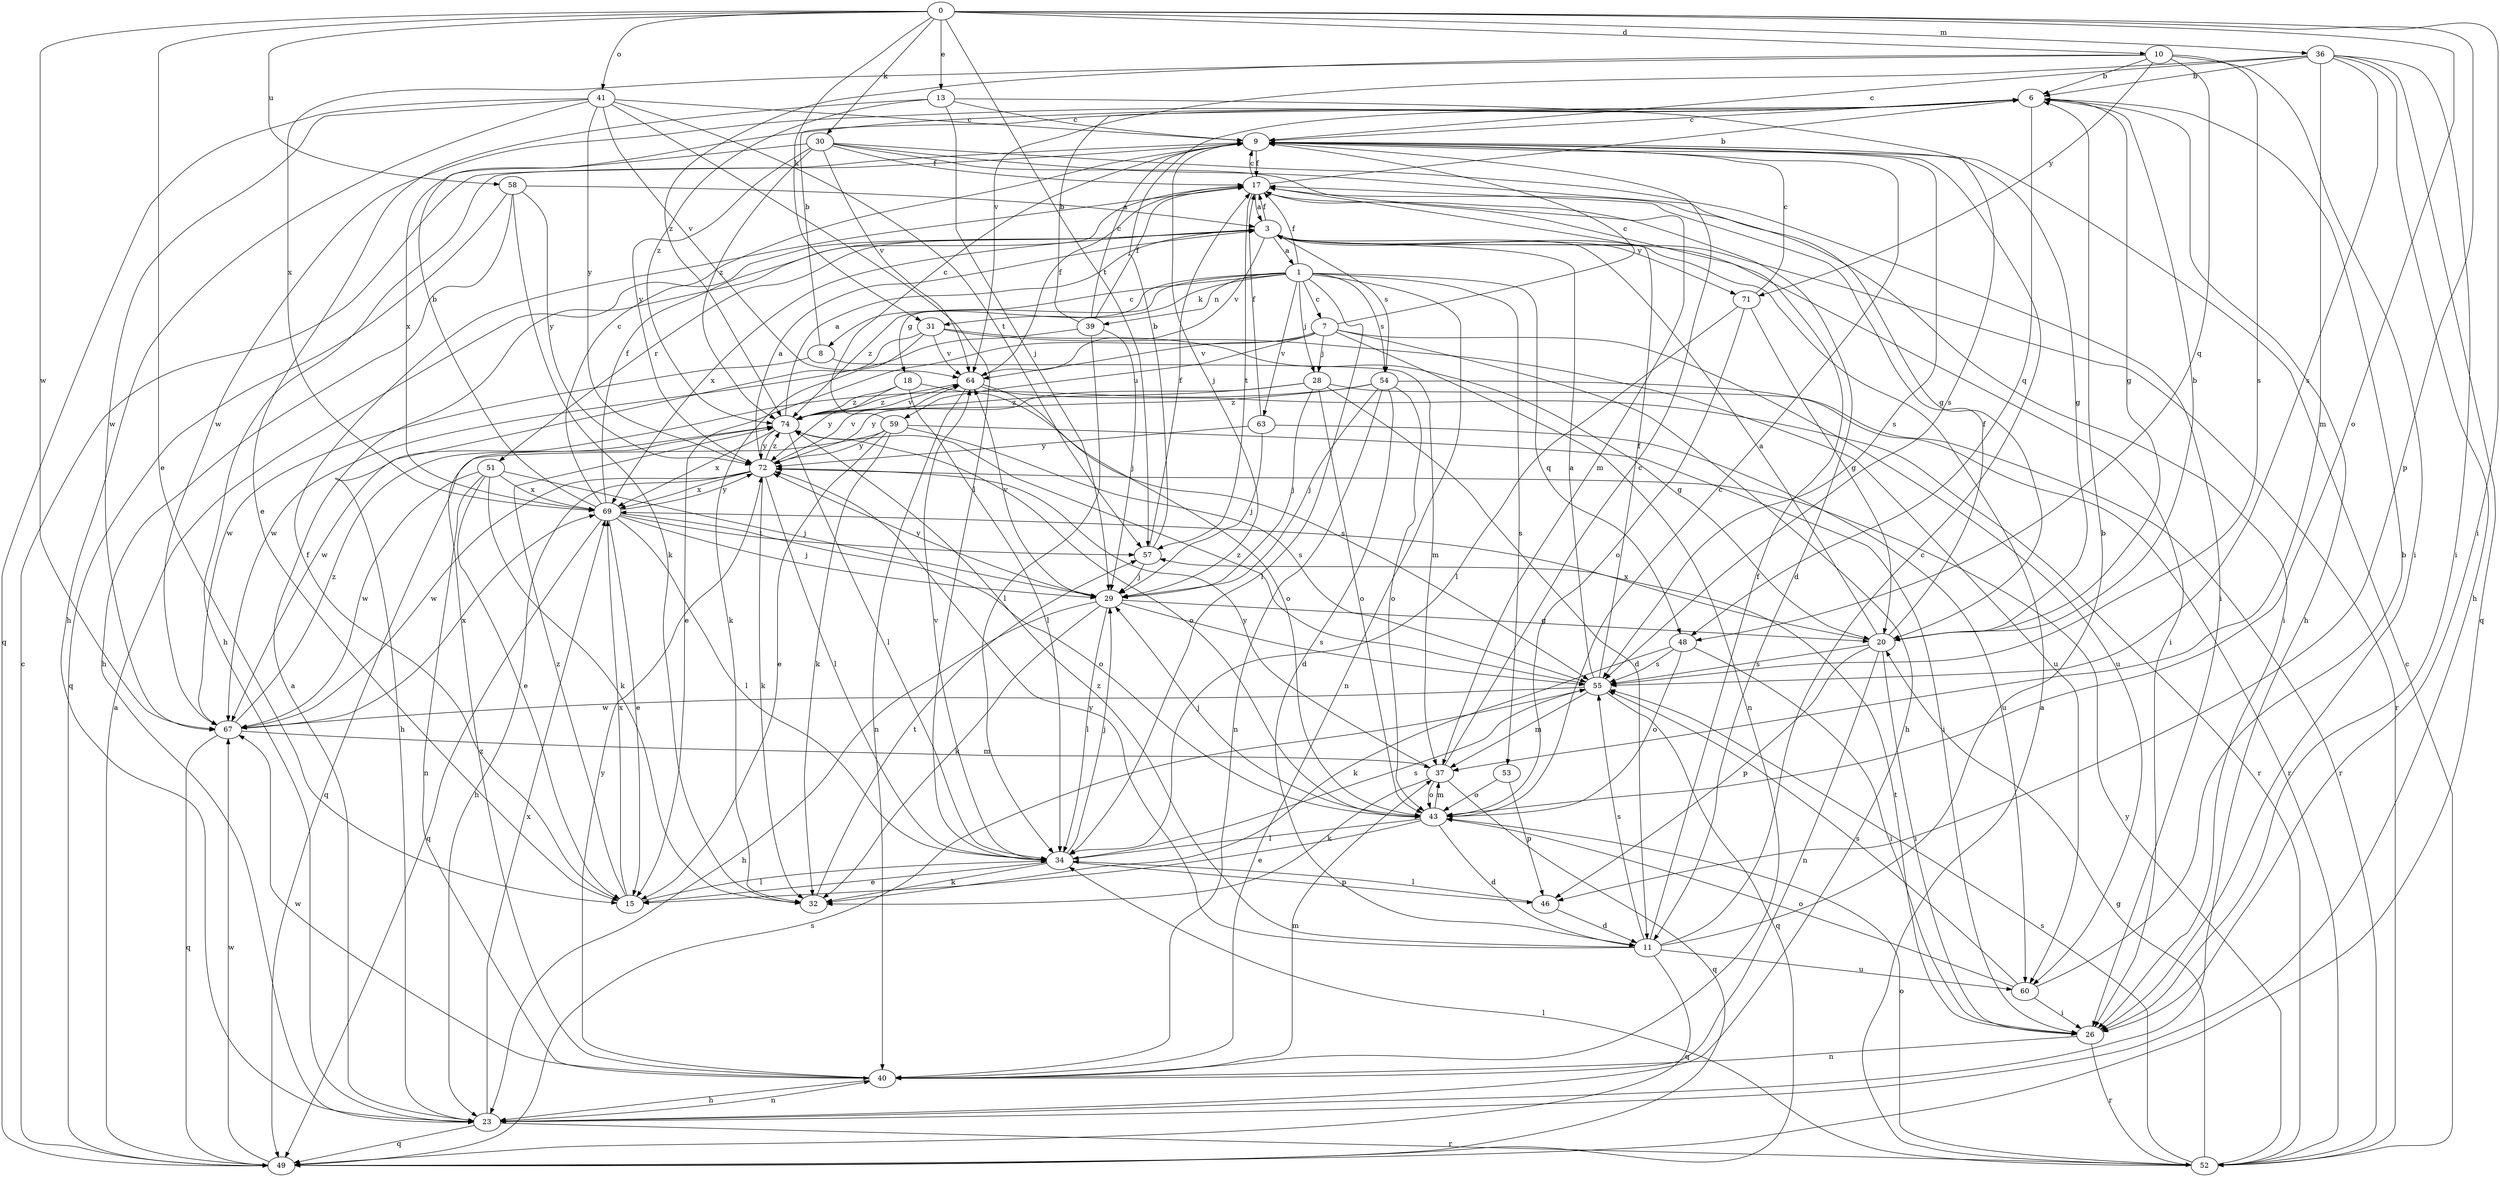 strict digraph  {
0;
1;
3;
6;
7;
8;
9;
10;
11;
13;
15;
17;
18;
20;
23;
26;
28;
29;
30;
31;
32;
34;
36;
37;
39;
40;
41;
43;
46;
48;
49;
51;
52;
53;
54;
55;
57;
58;
59;
60;
63;
64;
67;
69;
71;
72;
74;
0 -> 10  [label=d];
0 -> 13  [label=e];
0 -> 15  [label=e];
0 -> 26  [label=i];
0 -> 30  [label=k];
0 -> 31  [label=k];
0 -> 36  [label=m];
0 -> 41  [label=o];
0 -> 43  [label=o];
0 -> 46  [label=p];
0 -> 57  [label=t];
0 -> 58  [label=u];
0 -> 67  [label=w];
1 -> 7  [label=c];
1 -> 8  [label=c];
1 -> 17  [label=f];
1 -> 18  [label=g];
1 -> 28  [label=j];
1 -> 31  [label=k];
1 -> 34  [label=l];
1 -> 39  [label=n];
1 -> 40  [label=n];
1 -> 48  [label=q];
1 -> 53  [label=s];
1 -> 54  [label=s];
1 -> 63  [label=v];
1 -> 74  [label=z];
3 -> 1  [label=a];
3 -> 17  [label=f];
3 -> 26  [label=i];
3 -> 51  [label=r];
3 -> 52  [label=r];
3 -> 54  [label=s];
3 -> 64  [label=v];
3 -> 69  [label=x];
3 -> 71  [label=y];
6 -> 9  [label=c];
6 -> 20  [label=g];
6 -> 23  [label=h];
6 -> 48  [label=q];
6 -> 67  [label=w];
7 -> 9  [label=c];
7 -> 15  [label=e];
7 -> 23  [label=h];
7 -> 28  [label=j];
7 -> 40  [label=n];
7 -> 59  [label=u];
7 -> 60  [label=u];
7 -> 64  [label=v];
8 -> 6  [label=b];
8 -> 37  [label=m];
8 -> 67  [label=w];
9 -> 17  [label=f];
9 -> 20  [label=g];
9 -> 23  [label=h];
9 -> 29  [label=j];
9 -> 55  [label=s];
10 -> 6  [label=b];
10 -> 26  [label=i];
10 -> 48  [label=q];
10 -> 55  [label=s];
10 -> 69  [label=x];
10 -> 71  [label=y];
10 -> 74  [label=z];
11 -> 6  [label=b];
11 -> 9  [label=c];
11 -> 17  [label=f];
11 -> 49  [label=q];
11 -> 55  [label=s];
11 -> 60  [label=u];
11 -> 72  [label=y];
11 -> 74  [label=z];
13 -> 9  [label=c];
13 -> 15  [label=e];
13 -> 29  [label=j];
13 -> 55  [label=s];
13 -> 74  [label=z];
15 -> 17  [label=f];
15 -> 34  [label=l];
15 -> 69  [label=x];
15 -> 74  [label=z];
17 -> 3  [label=a];
17 -> 6  [label=b];
17 -> 9  [label=c];
17 -> 11  [label=d];
17 -> 26  [label=i];
17 -> 57  [label=t];
18 -> 34  [label=l];
18 -> 55  [label=s];
18 -> 72  [label=y];
18 -> 74  [label=z];
20 -> 3  [label=a];
20 -> 6  [label=b];
20 -> 17  [label=f];
20 -> 26  [label=i];
20 -> 40  [label=n];
20 -> 46  [label=p];
20 -> 55  [label=s];
20 -> 69  [label=x];
23 -> 3  [label=a];
23 -> 40  [label=n];
23 -> 49  [label=q];
23 -> 52  [label=r];
23 -> 69  [label=x];
26 -> 40  [label=n];
26 -> 52  [label=r];
26 -> 57  [label=t];
28 -> 11  [label=d];
28 -> 29  [label=j];
28 -> 43  [label=o];
28 -> 52  [label=r];
28 -> 72  [label=y];
28 -> 74  [label=z];
29 -> 20  [label=g];
29 -> 23  [label=h];
29 -> 32  [label=k];
29 -> 34  [label=l];
29 -> 55  [label=s];
29 -> 64  [label=v];
29 -> 72  [label=y];
30 -> 17  [label=f];
30 -> 20  [label=g];
30 -> 26  [label=i];
30 -> 37  [label=m];
30 -> 64  [label=v];
30 -> 69  [label=x];
30 -> 72  [label=y];
30 -> 74  [label=z];
31 -> 20  [label=g];
31 -> 23  [label=h];
31 -> 32  [label=k];
31 -> 60  [label=u];
31 -> 64  [label=v];
32 -> 57  [label=t];
34 -> 15  [label=e];
34 -> 29  [label=j];
34 -> 32  [label=k];
34 -> 46  [label=p];
34 -> 55  [label=s];
34 -> 64  [label=v];
36 -> 6  [label=b];
36 -> 9  [label=c];
36 -> 23  [label=h];
36 -> 26  [label=i];
36 -> 37  [label=m];
36 -> 49  [label=q];
36 -> 55  [label=s];
36 -> 64  [label=v];
37 -> 9  [label=c];
37 -> 32  [label=k];
37 -> 43  [label=o];
37 -> 49  [label=q];
37 -> 72  [label=y];
39 -> 6  [label=b];
39 -> 9  [label=c];
39 -> 17  [label=f];
39 -> 29  [label=j];
39 -> 34  [label=l];
39 -> 67  [label=w];
40 -> 23  [label=h];
40 -> 37  [label=m];
40 -> 67  [label=w];
40 -> 72  [label=y];
40 -> 74  [label=z];
41 -> 9  [label=c];
41 -> 23  [label=h];
41 -> 34  [label=l];
41 -> 49  [label=q];
41 -> 57  [label=t];
41 -> 64  [label=v];
41 -> 67  [label=w];
41 -> 72  [label=y];
43 -> 9  [label=c];
43 -> 11  [label=d];
43 -> 15  [label=e];
43 -> 29  [label=j];
43 -> 34  [label=l];
43 -> 37  [label=m];
46 -> 11  [label=d];
46 -> 34  [label=l];
48 -> 26  [label=i];
48 -> 32  [label=k];
48 -> 43  [label=o];
48 -> 55  [label=s];
49 -> 3  [label=a];
49 -> 9  [label=c];
49 -> 55  [label=s];
49 -> 67  [label=w];
51 -> 15  [label=e];
51 -> 29  [label=j];
51 -> 32  [label=k];
51 -> 40  [label=n];
51 -> 67  [label=w];
51 -> 69  [label=x];
52 -> 3  [label=a];
52 -> 9  [label=c];
52 -> 20  [label=g];
52 -> 34  [label=l];
52 -> 43  [label=o];
52 -> 55  [label=s];
52 -> 72  [label=y];
53 -> 43  [label=o];
53 -> 46  [label=p];
54 -> 11  [label=d];
54 -> 29  [label=j];
54 -> 40  [label=n];
54 -> 43  [label=o];
54 -> 52  [label=r];
54 -> 67  [label=w];
54 -> 74  [label=z];
55 -> 3  [label=a];
55 -> 17  [label=f];
55 -> 37  [label=m];
55 -> 49  [label=q];
55 -> 67  [label=w];
55 -> 74  [label=z];
57 -> 6  [label=b];
57 -> 17  [label=f];
57 -> 29  [label=j];
58 -> 3  [label=a];
58 -> 23  [label=h];
58 -> 32  [label=k];
58 -> 49  [label=q];
58 -> 72  [label=y];
59 -> 9  [label=c];
59 -> 15  [label=e];
59 -> 26  [label=i];
59 -> 32  [label=k];
59 -> 49  [label=q];
59 -> 55  [label=s];
59 -> 72  [label=y];
60 -> 6  [label=b];
60 -> 26  [label=i];
60 -> 43  [label=o];
60 -> 55  [label=s];
63 -> 17  [label=f];
63 -> 29  [label=j];
63 -> 60  [label=u];
63 -> 72  [label=y];
64 -> 17  [label=f];
64 -> 40  [label=n];
64 -> 43  [label=o];
64 -> 52  [label=r];
64 -> 74  [label=z];
67 -> 37  [label=m];
67 -> 49  [label=q];
67 -> 69  [label=x];
67 -> 74  [label=z];
69 -> 6  [label=b];
69 -> 9  [label=c];
69 -> 15  [label=e];
69 -> 17  [label=f];
69 -> 29  [label=j];
69 -> 34  [label=l];
69 -> 43  [label=o];
69 -> 49  [label=q];
69 -> 57  [label=t];
69 -> 72  [label=y];
71 -> 9  [label=c];
71 -> 20  [label=g];
71 -> 34  [label=l];
71 -> 43  [label=o];
72 -> 3  [label=a];
72 -> 23  [label=h];
72 -> 32  [label=k];
72 -> 34  [label=l];
72 -> 64  [label=v];
72 -> 67  [label=w];
72 -> 69  [label=x];
72 -> 74  [label=z];
74 -> 3  [label=a];
74 -> 34  [label=l];
74 -> 43  [label=o];
74 -> 64  [label=v];
74 -> 69  [label=x];
74 -> 72  [label=y];
}
